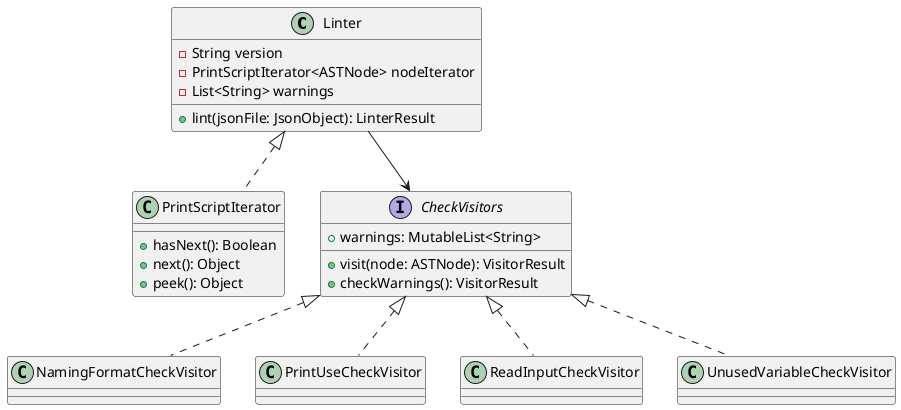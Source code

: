 @startuml

class Linter {
    - String version
    - PrintScriptIterator<ASTNode> nodeIterator
    - List<String> warnings
    + lint(jsonFile: JsonObject): LinterResult
}

class PrintScriptIterator {
    + hasNext(): Boolean
    + next(): Object
    + peek(): Object
}

interface CheckVisitors {
    + visit(node: ASTNode): VisitorResult
    + checkWarnings(): VisitorResult
    + warnings: MutableList<String>
}

Linter <|.. PrintScriptIterator
Linter --> CheckVisitors
CheckVisitors <|.. NamingFormatCheckVisitor
CheckVisitors <|.. PrintUseCheckVisitor
CheckVisitors <|.. ReadInputCheckVisitor
CheckVisitors <|.. UnusedVariableCheckVisitor

@enduml
